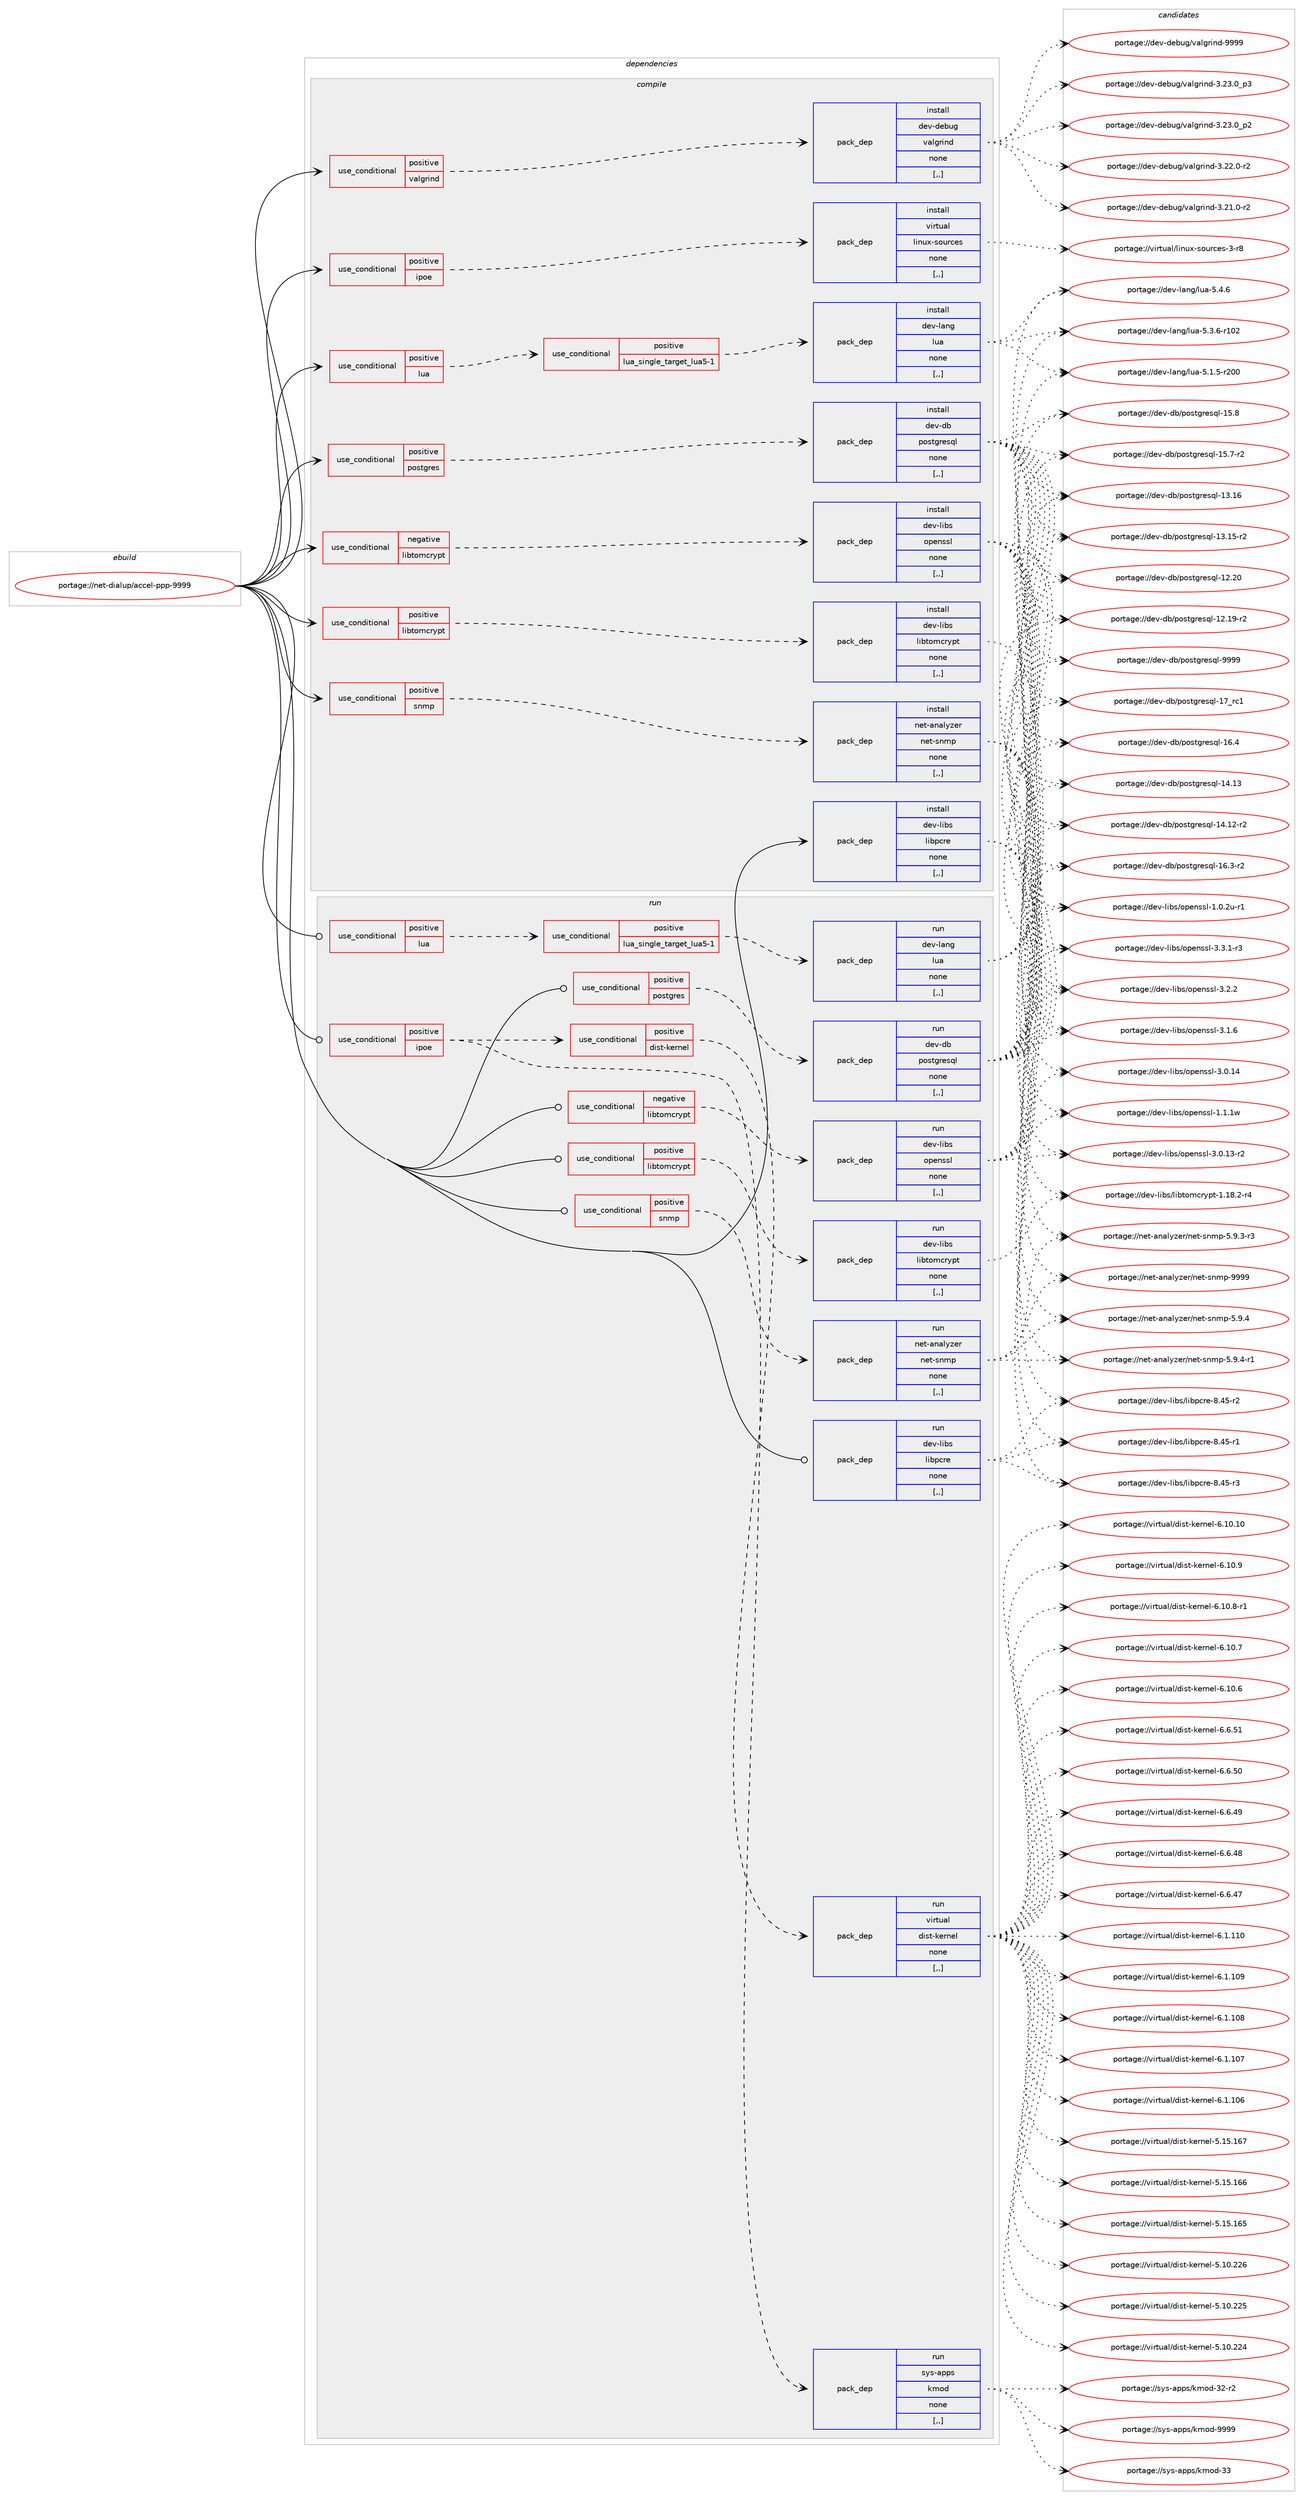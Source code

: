 digraph prolog {

# *************
# Graph options
# *************

newrank=true;
concentrate=true;
compound=true;
graph [rankdir=LR,fontname=Helvetica,fontsize=10,ranksep=1.5];#, ranksep=2.5, nodesep=0.2];
edge  [arrowhead=vee];
node  [fontname=Helvetica,fontsize=10];

# **********
# The ebuild
# **********

subgraph cluster_leftcol {
color=gray;
label=<<i>ebuild</i>>;
id [label="portage://net-dialup/accel-ppp-9999", color=red, width=4, href="../net-dialup/accel-ppp-9999.svg"];
}

# ****************
# The dependencies
# ****************

subgraph cluster_midcol {
color=gray;
label=<<i>dependencies</i>>;
subgraph cluster_compile {
fillcolor="#eeeeee";
style=filled;
label=<<i>compile</i>>;
subgraph cond223479 {
dependency856311 [label=<<TABLE BORDER="0" CELLBORDER="1" CELLSPACING="0" CELLPADDING="4"><TR><TD ROWSPAN="3" CELLPADDING="10">use_conditional</TD></TR><TR><TD>negative</TD></TR><TR><TD>libtomcrypt</TD></TR></TABLE>>, shape=none, color=red];
subgraph pack626476 {
dependency856312 [label=<<TABLE BORDER="0" CELLBORDER="1" CELLSPACING="0" CELLPADDING="4" WIDTH="220"><TR><TD ROWSPAN="6" CELLPADDING="30">pack_dep</TD></TR><TR><TD WIDTH="110">install</TD></TR><TR><TD>dev-libs</TD></TR><TR><TD>openssl</TD></TR><TR><TD>none</TD></TR><TR><TD>[,,]</TD></TR></TABLE>>, shape=none, color=blue];
}
dependency856311:e -> dependency856312:w [weight=20,style="dashed",arrowhead="vee"];
}
id:e -> dependency856311:w [weight=20,style="solid",arrowhead="vee"];
subgraph cond223480 {
dependency856313 [label=<<TABLE BORDER="0" CELLBORDER="1" CELLSPACING="0" CELLPADDING="4"><TR><TD ROWSPAN="3" CELLPADDING="10">use_conditional</TD></TR><TR><TD>positive</TD></TR><TR><TD>ipoe</TD></TR></TABLE>>, shape=none, color=red];
subgraph pack626477 {
dependency856314 [label=<<TABLE BORDER="0" CELLBORDER="1" CELLSPACING="0" CELLPADDING="4" WIDTH="220"><TR><TD ROWSPAN="6" CELLPADDING="30">pack_dep</TD></TR><TR><TD WIDTH="110">install</TD></TR><TR><TD>virtual</TD></TR><TR><TD>linux-sources</TD></TR><TR><TD>none</TD></TR><TR><TD>[,,]</TD></TR></TABLE>>, shape=none, color=blue];
}
dependency856313:e -> dependency856314:w [weight=20,style="dashed",arrowhead="vee"];
}
id:e -> dependency856313:w [weight=20,style="solid",arrowhead="vee"];
subgraph cond223481 {
dependency856315 [label=<<TABLE BORDER="0" CELLBORDER="1" CELLSPACING="0" CELLPADDING="4"><TR><TD ROWSPAN="3" CELLPADDING="10">use_conditional</TD></TR><TR><TD>positive</TD></TR><TR><TD>libtomcrypt</TD></TR></TABLE>>, shape=none, color=red];
subgraph pack626478 {
dependency856316 [label=<<TABLE BORDER="0" CELLBORDER="1" CELLSPACING="0" CELLPADDING="4" WIDTH="220"><TR><TD ROWSPAN="6" CELLPADDING="30">pack_dep</TD></TR><TR><TD WIDTH="110">install</TD></TR><TR><TD>dev-libs</TD></TR><TR><TD>libtomcrypt</TD></TR><TR><TD>none</TD></TR><TR><TD>[,,]</TD></TR></TABLE>>, shape=none, color=blue];
}
dependency856315:e -> dependency856316:w [weight=20,style="dashed",arrowhead="vee"];
}
id:e -> dependency856315:w [weight=20,style="solid",arrowhead="vee"];
subgraph cond223482 {
dependency856317 [label=<<TABLE BORDER="0" CELLBORDER="1" CELLSPACING="0" CELLPADDING="4"><TR><TD ROWSPAN="3" CELLPADDING="10">use_conditional</TD></TR><TR><TD>positive</TD></TR><TR><TD>lua</TD></TR></TABLE>>, shape=none, color=red];
subgraph cond223483 {
dependency856318 [label=<<TABLE BORDER="0" CELLBORDER="1" CELLSPACING="0" CELLPADDING="4"><TR><TD ROWSPAN="3" CELLPADDING="10">use_conditional</TD></TR><TR><TD>positive</TD></TR><TR><TD>lua_single_target_lua5-1</TD></TR></TABLE>>, shape=none, color=red];
subgraph pack626479 {
dependency856319 [label=<<TABLE BORDER="0" CELLBORDER="1" CELLSPACING="0" CELLPADDING="4" WIDTH="220"><TR><TD ROWSPAN="6" CELLPADDING="30">pack_dep</TD></TR><TR><TD WIDTH="110">install</TD></TR><TR><TD>dev-lang</TD></TR><TR><TD>lua</TD></TR><TR><TD>none</TD></TR><TR><TD>[,,]</TD></TR></TABLE>>, shape=none, color=blue];
}
dependency856318:e -> dependency856319:w [weight=20,style="dashed",arrowhead="vee"];
}
dependency856317:e -> dependency856318:w [weight=20,style="dashed",arrowhead="vee"];
}
id:e -> dependency856317:w [weight=20,style="solid",arrowhead="vee"];
subgraph cond223484 {
dependency856320 [label=<<TABLE BORDER="0" CELLBORDER="1" CELLSPACING="0" CELLPADDING="4"><TR><TD ROWSPAN="3" CELLPADDING="10">use_conditional</TD></TR><TR><TD>positive</TD></TR><TR><TD>postgres</TD></TR></TABLE>>, shape=none, color=red];
subgraph pack626480 {
dependency856321 [label=<<TABLE BORDER="0" CELLBORDER="1" CELLSPACING="0" CELLPADDING="4" WIDTH="220"><TR><TD ROWSPAN="6" CELLPADDING="30">pack_dep</TD></TR><TR><TD WIDTH="110">install</TD></TR><TR><TD>dev-db</TD></TR><TR><TD>postgresql</TD></TR><TR><TD>none</TD></TR><TR><TD>[,,]</TD></TR></TABLE>>, shape=none, color=blue];
}
dependency856320:e -> dependency856321:w [weight=20,style="dashed",arrowhead="vee"];
}
id:e -> dependency856320:w [weight=20,style="solid",arrowhead="vee"];
subgraph cond223485 {
dependency856322 [label=<<TABLE BORDER="0" CELLBORDER="1" CELLSPACING="0" CELLPADDING="4"><TR><TD ROWSPAN="3" CELLPADDING="10">use_conditional</TD></TR><TR><TD>positive</TD></TR><TR><TD>snmp</TD></TR></TABLE>>, shape=none, color=red];
subgraph pack626481 {
dependency856323 [label=<<TABLE BORDER="0" CELLBORDER="1" CELLSPACING="0" CELLPADDING="4" WIDTH="220"><TR><TD ROWSPAN="6" CELLPADDING="30">pack_dep</TD></TR><TR><TD WIDTH="110">install</TD></TR><TR><TD>net-analyzer</TD></TR><TR><TD>net-snmp</TD></TR><TR><TD>none</TD></TR><TR><TD>[,,]</TD></TR></TABLE>>, shape=none, color=blue];
}
dependency856322:e -> dependency856323:w [weight=20,style="dashed",arrowhead="vee"];
}
id:e -> dependency856322:w [weight=20,style="solid",arrowhead="vee"];
subgraph cond223486 {
dependency856324 [label=<<TABLE BORDER="0" CELLBORDER="1" CELLSPACING="0" CELLPADDING="4"><TR><TD ROWSPAN="3" CELLPADDING="10">use_conditional</TD></TR><TR><TD>positive</TD></TR><TR><TD>valgrind</TD></TR></TABLE>>, shape=none, color=red];
subgraph pack626482 {
dependency856325 [label=<<TABLE BORDER="0" CELLBORDER="1" CELLSPACING="0" CELLPADDING="4" WIDTH="220"><TR><TD ROWSPAN="6" CELLPADDING="30">pack_dep</TD></TR><TR><TD WIDTH="110">install</TD></TR><TR><TD>dev-debug</TD></TR><TR><TD>valgrind</TD></TR><TR><TD>none</TD></TR><TR><TD>[,,]</TD></TR></TABLE>>, shape=none, color=blue];
}
dependency856324:e -> dependency856325:w [weight=20,style="dashed",arrowhead="vee"];
}
id:e -> dependency856324:w [weight=20,style="solid",arrowhead="vee"];
subgraph pack626483 {
dependency856326 [label=<<TABLE BORDER="0" CELLBORDER="1" CELLSPACING="0" CELLPADDING="4" WIDTH="220"><TR><TD ROWSPAN="6" CELLPADDING="30">pack_dep</TD></TR><TR><TD WIDTH="110">install</TD></TR><TR><TD>dev-libs</TD></TR><TR><TD>libpcre</TD></TR><TR><TD>none</TD></TR><TR><TD>[,,]</TD></TR></TABLE>>, shape=none, color=blue];
}
id:e -> dependency856326:w [weight=20,style="solid",arrowhead="vee"];
}
subgraph cluster_compileandrun {
fillcolor="#eeeeee";
style=filled;
label=<<i>compile and run</i>>;
}
subgraph cluster_run {
fillcolor="#eeeeee";
style=filled;
label=<<i>run</i>>;
subgraph cond223487 {
dependency856327 [label=<<TABLE BORDER="0" CELLBORDER="1" CELLSPACING="0" CELLPADDING="4"><TR><TD ROWSPAN="3" CELLPADDING="10">use_conditional</TD></TR><TR><TD>negative</TD></TR><TR><TD>libtomcrypt</TD></TR></TABLE>>, shape=none, color=red];
subgraph pack626484 {
dependency856328 [label=<<TABLE BORDER="0" CELLBORDER="1" CELLSPACING="0" CELLPADDING="4" WIDTH="220"><TR><TD ROWSPAN="6" CELLPADDING="30">pack_dep</TD></TR><TR><TD WIDTH="110">run</TD></TR><TR><TD>dev-libs</TD></TR><TR><TD>openssl</TD></TR><TR><TD>none</TD></TR><TR><TD>[,,]</TD></TR></TABLE>>, shape=none, color=blue];
}
dependency856327:e -> dependency856328:w [weight=20,style="dashed",arrowhead="vee"];
}
id:e -> dependency856327:w [weight=20,style="solid",arrowhead="odot"];
subgraph cond223488 {
dependency856329 [label=<<TABLE BORDER="0" CELLBORDER="1" CELLSPACING="0" CELLPADDING="4"><TR><TD ROWSPAN="3" CELLPADDING="10">use_conditional</TD></TR><TR><TD>positive</TD></TR><TR><TD>ipoe</TD></TR></TABLE>>, shape=none, color=red];
subgraph pack626485 {
dependency856330 [label=<<TABLE BORDER="0" CELLBORDER="1" CELLSPACING="0" CELLPADDING="4" WIDTH="220"><TR><TD ROWSPAN="6" CELLPADDING="30">pack_dep</TD></TR><TR><TD WIDTH="110">run</TD></TR><TR><TD>sys-apps</TD></TR><TR><TD>kmod</TD></TR><TR><TD>none</TD></TR><TR><TD>[,,]</TD></TR></TABLE>>, shape=none, color=blue];
}
dependency856329:e -> dependency856330:w [weight=20,style="dashed",arrowhead="vee"];
subgraph cond223489 {
dependency856331 [label=<<TABLE BORDER="0" CELLBORDER="1" CELLSPACING="0" CELLPADDING="4"><TR><TD ROWSPAN="3" CELLPADDING="10">use_conditional</TD></TR><TR><TD>positive</TD></TR><TR><TD>dist-kernel</TD></TR></TABLE>>, shape=none, color=red];
subgraph pack626486 {
dependency856332 [label=<<TABLE BORDER="0" CELLBORDER="1" CELLSPACING="0" CELLPADDING="4" WIDTH="220"><TR><TD ROWSPAN="6" CELLPADDING="30">pack_dep</TD></TR><TR><TD WIDTH="110">run</TD></TR><TR><TD>virtual</TD></TR><TR><TD>dist-kernel</TD></TR><TR><TD>none</TD></TR><TR><TD>[,,]</TD></TR></TABLE>>, shape=none, color=blue];
}
dependency856331:e -> dependency856332:w [weight=20,style="dashed",arrowhead="vee"];
}
dependency856329:e -> dependency856331:w [weight=20,style="dashed",arrowhead="vee"];
}
id:e -> dependency856329:w [weight=20,style="solid",arrowhead="odot"];
subgraph cond223490 {
dependency856333 [label=<<TABLE BORDER="0" CELLBORDER="1" CELLSPACING="0" CELLPADDING="4"><TR><TD ROWSPAN="3" CELLPADDING="10">use_conditional</TD></TR><TR><TD>positive</TD></TR><TR><TD>libtomcrypt</TD></TR></TABLE>>, shape=none, color=red];
subgraph pack626487 {
dependency856334 [label=<<TABLE BORDER="0" CELLBORDER="1" CELLSPACING="0" CELLPADDING="4" WIDTH="220"><TR><TD ROWSPAN="6" CELLPADDING="30">pack_dep</TD></TR><TR><TD WIDTH="110">run</TD></TR><TR><TD>dev-libs</TD></TR><TR><TD>libtomcrypt</TD></TR><TR><TD>none</TD></TR><TR><TD>[,,]</TD></TR></TABLE>>, shape=none, color=blue];
}
dependency856333:e -> dependency856334:w [weight=20,style="dashed",arrowhead="vee"];
}
id:e -> dependency856333:w [weight=20,style="solid",arrowhead="odot"];
subgraph cond223491 {
dependency856335 [label=<<TABLE BORDER="0" CELLBORDER="1" CELLSPACING="0" CELLPADDING="4"><TR><TD ROWSPAN="3" CELLPADDING="10">use_conditional</TD></TR><TR><TD>positive</TD></TR><TR><TD>lua</TD></TR></TABLE>>, shape=none, color=red];
subgraph cond223492 {
dependency856336 [label=<<TABLE BORDER="0" CELLBORDER="1" CELLSPACING="0" CELLPADDING="4"><TR><TD ROWSPAN="3" CELLPADDING="10">use_conditional</TD></TR><TR><TD>positive</TD></TR><TR><TD>lua_single_target_lua5-1</TD></TR></TABLE>>, shape=none, color=red];
subgraph pack626488 {
dependency856337 [label=<<TABLE BORDER="0" CELLBORDER="1" CELLSPACING="0" CELLPADDING="4" WIDTH="220"><TR><TD ROWSPAN="6" CELLPADDING="30">pack_dep</TD></TR><TR><TD WIDTH="110">run</TD></TR><TR><TD>dev-lang</TD></TR><TR><TD>lua</TD></TR><TR><TD>none</TD></TR><TR><TD>[,,]</TD></TR></TABLE>>, shape=none, color=blue];
}
dependency856336:e -> dependency856337:w [weight=20,style="dashed",arrowhead="vee"];
}
dependency856335:e -> dependency856336:w [weight=20,style="dashed",arrowhead="vee"];
}
id:e -> dependency856335:w [weight=20,style="solid",arrowhead="odot"];
subgraph cond223493 {
dependency856338 [label=<<TABLE BORDER="0" CELLBORDER="1" CELLSPACING="0" CELLPADDING="4"><TR><TD ROWSPAN="3" CELLPADDING="10">use_conditional</TD></TR><TR><TD>positive</TD></TR><TR><TD>postgres</TD></TR></TABLE>>, shape=none, color=red];
subgraph pack626489 {
dependency856339 [label=<<TABLE BORDER="0" CELLBORDER="1" CELLSPACING="0" CELLPADDING="4" WIDTH="220"><TR><TD ROWSPAN="6" CELLPADDING="30">pack_dep</TD></TR><TR><TD WIDTH="110">run</TD></TR><TR><TD>dev-db</TD></TR><TR><TD>postgresql</TD></TR><TR><TD>none</TD></TR><TR><TD>[,,]</TD></TR></TABLE>>, shape=none, color=blue];
}
dependency856338:e -> dependency856339:w [weight=20,style="dashed",arrowhead="vee"];
}
id:e -> dependency856338:w [weight=20,style="solid",arrowhead="odot"];
subgraph cond223494 {
dependency856340 [label=<<TABLE BORDER="0" CELLBORDER="1" CELLSPACING="0" CELLPADDING="4"><TR><TD ROWSPAN="3" CELLPADDING="10">use_conditional</TD></TR><TR><TD>positive</TD></TR><TR><TD>snmp</TD></TR></TABLE>>, shape=none, color=red];
subgraph pack626490 {
dependency856341 [label=<<TABLE BORDER="0" CELLBORDER="1" CELLSPACING="0" CELLPADDING="4" WIDTH="220"><TR><TD ROWSPAN="6" CELLPADDING="30">pack_dep</TD></TR><TR><TD WIDTH="110">run</TD></TR><TR><TD>net-analyzer</TD></TR><TR><TD>net-snmp</TD></TR><TR><TD>none</TD></TR><TR><TD>[,,]</TD></TR></TABLE>>, shape=none, color=blue];
}
dependency856340:e -> dependency856341:w [weight=20,style="dashed",arrowhead="vee"];
}
id:e -> dependency856340:w [weight=20,style="solid",arrowhead="odot"];
subgraph pack626491 {
dependency856342 [label=<<TABLE BORDER="0" CELLBORDER="1" CELLSPACING="0" CELLPADDING="4" WIDTH="220"><TR><TD ROWSPAN="6" CELLPADDING="30">pack_dep</TD></TR><TR><TD WIDTH="110">run</TD></TR><TR><TD>dev-libs</TD></TR><TR><TD>libpcre</TD></TR><TR><TD>none</TD></TR><TR><TD>[,,]</TD></TR></TABLE>>, shape=none, color=blue];
}
id:e -> dependency856342:w [weight=20,style="solid",arrowhead="odot"];
}
}

# **************
# The candidates
# **************

subgraph cluster_choices {
rank=same;
color=gray;
label=<<i>candidates</i>>;

subgraph choice626476 {
color=black;
nodesep=1;
choice1001011184510810598115471111121011101151151084551465146494511451 [label="portage://dev-libs/openssl-3.3.1-r3", color=red, width=4,href="../dev-libs/openssl-3.3.1-r3.svg"];
choice100101118451081059811547111112101110115115108455146504650 [label="portage://dev-libs/openssl-3.2.2", color=red, width=4,href="../dev-libs/openssl-3.2.2.svg"];
choice100101118451081059811547111112101110115115108455146494654 [label="portage://dev-libs/openssl-3.1.6", color=red, width=4,href="../dev-libs/openssl-3.1.6.svg"];
choice10010111845108105981154711111210111011511510845514648464952 [label="portage://dev-libs/openssl-3.0.14", color=red, width=4,href="../dev-libs/openssl-3.0.14.svg"];
choice100101118451081059811547111112101110115115108455146484649514511450 [label="portage://dev-libs/openssl-3.0.13-r2", color=red, width=4,href="../dev-libs/openssl-3.0.13-r2.svg"];
choice100101118451081059811547111112101110115115108454946494649119 [label="portage://dev-libs/openssl-1.1.1w", color=red, width=4,href="../dev-libs/openssl-1.1.1w.svg"];
choice1001011184510810598115471111121011101151151084549464846501174511449 [label="portage://dev-libs/openssl-1.0.2u-r1", color=red, width=4,href="../dev-libs/openssl-1.0.2u-r1.svg"];
dependency856312:e -> choice1001011184510810598115471111121011101151151084551465146494511451:w [style=dotted,weight="100"];
dependency856312:e -> choice100101118451081059811547111112101110115115108455146504650:w [style=dotted,weight="100"];
dependency856312:e -> choice100101118451081059811547111112101110115115108455146494654:w [style=dotted,weight="100"];
dependency856312:e -> choice10010111845108105981154711111210111011511510845514648464952:w [style=dotted,weight="100"];
dependency856312:e -> choice100101118451081059811547111112101110115115108455146484649514511450:w [style=dotted,weight="100"];
dependency856312:e -> choice100101118451081059811547111112101110115115108454946494649119:w [style=dotted,weight="100"];
dependency856312:e -> choice1001011184510810598115471111121011101151151084549464846501174511449:w [style=dotted,weight="100"];
}
subgraph choice626477 {
color=black;
nodesep=1;
choice1181051141161179710847108105110117120451151111171149910111545514511456 [label="portage://virtual/linux-sources-3-r8", color=red, width=4,href="../virtual/linux-sources-3-r8.svg"];
dependency856314:e -> choice1181051141161179710847108105110117120451151111171149910111545514511456:w [style=dotted,weight="100"];
}
subgraph choice626478 {
color=black;
nodesep=1;
choice1001011184510810598115471081059811611110999114121112116454946495646504511452 [label="portage://dev-libs/libtomcrypt-1.18.2-r4", color=red, width=4,href="../dev-libs/libtomcrypt-1.18.2-r4.svg"];
dependency856316:e -> choice1001011184510810598115471081059811611110999114121112116454946495646504511452:w [style=dotted,weight="100"];
}
subgraph choice626479 {
color=black;
nodesep=1;
choice10010111845108971101034710811797455346524654 [label="portage://dev-lang/lua-5.4.6", color=red, width=4,href="../dev-lang/lua-5.4.6.svg"];
choice1001011184510897110103471081179745534651465445114494850 [label="portage://dev-lang/lua-5.3.6-r102", color=red, width=4,href="../dev-lang/lua-5.3.6-r102.svg"];
choice1001011184510897110103471081179745534649465345114504848 [label="portage://dev-lang/lua-5.1.5-r200", color=red, width=4,href="../dev-lang/lua-5.1.5-r200.svg"];
dependency856319:e -> choice10010111845108971101034710811797455346524654:w [style=dotted,weight="100"];
dependency856319:e -> choice1001011184510897110103471081179745534651465445114494850:w [style=dotted,weight="100"];
dependency856319:e -> choice1001011184510897110103471081179745534649465345114504848:w [style=dotted,weight="100"];
}
subgraph choice626480 {
color=black;
nodesep=1;
choice1001011184510098471121111151161031141011151131084557575757 [label="portage://dev-db/postgresql-9999", color=red, width=4,href="../dev-db/postgresql-9999.svg"];
choice100101118451009847112111115116103114101115113108454955951149949 [label="portage://dev-db/postgresql-17_rc1", color=red, width=4,href="../dev-db/postgresql-17_rc1.svg"];
choice1001011184510098471121111151161031141011151131084549544652 [label="portage://dev-db/postgresql-16.4", color=red, width=4,href="../dev-db/postgresql-16.4.svg"];
choice10010111845100984711211111511610311410111511310845495446514511450 [label="portage://dev-db/postgresql-16.3-r2", color=red, width=4,href="../dev-db/postgresql-16.3-r2.svg"];
choice1001011184510098471121111151161031141011151131084549534656 [label="portage://dev-db/postgresql-15.8", color=red, width=4,href="../dev-db/postgresql-15.8.svg"];
choice10010111845100984711211111511610311410111511310845495346554511450 [label="portage://dev-db/postgresql-15.7-r2", color=red, width=4,href="../dev-db/postgresql-15.7-r2.svg"];
choice100101118451009847112111115116103114101115113108454952464951 [label="portage://dev-db/postgresql-14.13", color=red, width=4,href="../dev-db/postgresql-14.13.svg"];
choice1001011184510098471121111151161031141011151131084549524649504511450 [label="portage://dev-db/postgresql-14.12-r2", color=red, width=4,href="../dev-db/postgresql-14.12-r2.svg"];
choice100101118451009847112111115116103114101115113108454951464954 [label="portage://dev-db/postgresql-13.16", color=red, width=4,href="../dev-db/postgresql-13.16.svg"];
choice1001011184510098471121111151161031141011151131084549514649534511450 [label="portage://dev-db/postgresql-13.15-r2", color=red, width=4,href="../dev-db/postgresql-13.15-r2.svg"];
choice100101118451009847112111115116103114101115113108454950465048 [label="portage://dev-db/postgresql-12.20", color=red, width=4,href="../dev-db/postgresql-12.20.svg"];
choice1001011184510098471121111151161031141011151131084549504649574511450 [label="portage://dev-db/postgresql-12.19-r2", color=red, width=4,href="../dev-db/postgresql-12.19-r2.svg"];
dependency856321:e -> choice1001011184510098471121111151161031141011151131084557575757:w [style=dotted,weight="100"];
dependency856321:e -> choice100101118451009847112111115116103114101115113108454955951149949:w [style=dotted,weight="100"];
dependency856321:e -> choice1001011184510098471121111151161031141011151131084549544652:w [style=dotted,weight="100"];
dependency856321:e -> choice10010111845100984711211111511610311410111511310845495446514511450:w [style=dotted,weight="100"];
dependency856321:e -> choice1001011184510098471121111151161031141011151131084549534656:w [style=dotted,weight="100"];
dependency856321:e -> choice10010111845100984711211111511610311410111511310845495346554511450:w [style=dotted,weight="100"];
dependency856321:e -> choice100101118451009847112111115116103114101115113108454952464951:w [style=dotted,weight="100"];
dependency856321:e -> choice1001011184510098471121111151161031141011151131084549524649504511450:w [style=dotted,weight="100"];
dependency856321:e -> choice100101118451009847112111115116103114101115113108454951464954:w [style=dotted,weight="100"];
dependency856321:e -> choice1001011184510098471121111151161031141011151131084549514649534511450:w [style=dotted,weight="100"];
dependency856321:e -> choice100101118451009847112111115116103114101115113108454950465048:w [style=dotted,weight="100"];
dependency856321:e -> choice1001011184510098471121111151161031141011151131084549504649574511450:w [style=dotted,weight="100"];
}
subgraph choice626481 {
color=black;
nodesep=1;
choice11010111645971109710812112210111447110101116451151101091124557575757 [label="portage://net-analyzer/net-snmp-9999", color=red, width=4,href="../net-analyzer/net-snmp-9999.svg"];
choice11010111645971109710812112210111447110101116451151101091124553465746524511449 [label="portage://net-analyzer/net-snmp-5.9.4-r1", color=red, width=4,href="../net-analyzer/net-snmp-5.9.4-r1.svg"];
choice1101011164597110971081211221011144711010111645115110109112455346574652 [label="portage://net-analyzer/net-snmp-5.9.4", color=red, width=4,href="../net-analyzer/net-snmp-5.9.4.svg"];
choice11010111645971109710812112210111447110101116451151101091124553465746514511451 [label="portage://net-analyzer/net-snmp-5.9.3-r3", color=red, width=4,href="../net-analyzer/net-snmp-5.9.3-r3.svg"];
dependency856323:e -> choice11010111645971109710812112210111447110101116451151101091124557575757:w [style=dotted,weight="100"];
dependency856323:e -> choice11010111645971109710812112210111447110101116451151101091124553465746524511449:w [style=dotted,weight="100"];
dependency856323:e -> choice1101011164597110971081211221011144711010111645115110109112455346574652:w [style=dotted,weight="100"];
dependency856323:e -> choice11010111645971109710812112210111447110101116451151101091124553465746514511451:w [style=dotted,weight="100"];
}
subgraph choice626482 {
color=black;
nodesep=1;
choice100101118451001019811710347118971081031141051101004557575757 [label="portage://dev-debug/valgrind-9999", color=red, width=4,href="../dev-debug/valgrind-9999.svg"];
choice10010111845100101981171034711897108103114105110100455146505146489511251 [label="portage://dev-debug/valgrind-3.23.0_p3", color=red, width=4,href="../dev-debug/valgrind-3.23.0_p3.svg"];
choice10010111845100101981171034711897108103114105110100455146505146489511250 [label="portage://dev-debug/valgrind-3.23.0_p2", color=red, width=4,href="../dev-debug/valgrind-3.23.0_p2.svg"];
choice10010111845100101981171034711897108103114105110100455146505046484511450 [label="portage://dev-debug/valgrind-3.22.0-r2", color=red, width=4,href="../dev-debug/valgrind-3.22.0-r2.svg"];
choice10010111845100101981171034711897108103114105110100455146504946484511450 [label="portage://dev-debug/valgrind-3.21.0-r2", color=red, width=4,href="../dev-debug/valgrind-3.21.0-r2.svg"];
dependency856325:e -> choice100101118451001019811710347118971081031141051101004557575757:w [style=dotted,weight="100"];
dependency856325:e -> choice10010111845100101981171034711897108103114105110100455146505146489511251:w [style=dotted,weight="100"];
dependency856325:e -> choice10010111845100101981171034711897108103114105110100455146505146489511250:w [style=dotted,weight="100"];
dependency856325:e -> choice10010111845100101981171034711897108103114105110100455146505046484511450:w [style=dotted,weight="100"];
dependency856325:e -> choice10010111845100101981171034711897108103114105110100455146504946484511450:w [style=dotted,weight="100"];
}
subgraph choice626483 {
color=black;
nodesep=1;
choice100101118451081059811547108105981129911410145564652534511451 [label="portage://dev-libs/libpcre-8.45-r3", color=red, width=4,href="../dev-libs/libpcre-8.45-r3.svg"];
choice100101118451081059811547108105981129911410145564652534511450 [label="portage://dev-libs/libpcre-8.45-r2", color=red, width=4,href="../dev-libs/libpcre-8.45-r2.svg"];
choice100101118451081059811547108105981129911410145564652534511449 [label="portage://dev-libs/libpcre-8.45-r1", color=red, width=4,href="../dev-libs/libpcre-8.45-r1.svg"];
dependency856326:e -> choice100101118451081059811547108105981129911410145564652534511451:w [style=dotted,weight="100"];
dependency856326:e -> choice100101118451081059811547108105981129911410145564652534511450:w [style=dotted,weight="100"];
dependency856326:e -> choice100101118451081059811547108105981129911410145564652534511449:w [style=dotted,weight="100"];
}
subgraph choice626484 {
color=black;
nodesep=1;
choice1001011184510810598115471111121011101151151084551465146494511451 [label="portage://dev-libs/openssl-3.3.1-r3", color=red, width=4,href="../dev-libs/openssl-3.3.1-r3.svg"];
choice100101118451081059811547111112101110115115108455146504650 [label="portage://dev-libs/openssl-3.2.2", color=red, width=4,href="../dev-libs/openssl-3.2.2.svg"];
choice100101118451081059811547111112101110115115108455146494654 [label="portage://dev-libs/openssl-3.1.6", color=red, width=4,href="../dev-libs/openssl-3.1.6.svg"];
choice10010111845108105981154711111210111011511510845514648464952 [label="portage://dev-libs/openssl-3.0.14", color=red, width=4,href="../dev-libs/openssl-3.0.14.svg"];
choice100101118451081059811547111112101110115115108455146484649514511450 [label="portage://dev-libs/openssl-3.0.13-r2", color=red, width=4,href="../dev-libs/openssl-3.0.13-r2.svg"];
choice100101118451081059811547111112101110115115108454946494649119 [label="portage://dev-libs/openssl-1.1.1w", color=red, width=4,href="../dev-libs/openssl-1.1.1w.svg"];
choice1001011184510810598115471111121011101151151084549464846501174511449 [label="portage://dev-libs/openssl-1.0.2u-r1", color=red, width=4,href="../dev-libs/openssl-1.0.2u-r1.svg"];
dependency856328:e -> choice1001011184510810598115471111121011101151151084551465146494511451:w [style=dotted,weight="100"];
dependency856328:e -> choice100101118451081059811547111112101110115115108455146504650:w [style=dotted,weight="100"];
dependency856328:e -> choice100101118451081059811547111112101110115115108455146494654:w [style=dotted,weight="100"];
dependency856328:e -> choice10010111845108105981154711111210111011511510845514648464952:w [style=dotted,weight="100"];
dependency856328:e -> choice100101118451081059811547111112101110115115108455146484649514511450:w [style=dotted,weight="100"];
dependency856328:e -> choice100101118451081059811547111112101110115115108454946494649119:w [style=dotted,weight="100"];
dependency856328:e -> choice1001011184510810598115471111121011101151151084549464846501174511449:w [style=dotted,weight="100"];
}
subgraph choice626485 {
color=black;
nodesep=1;
choice1151211154597112112115471071091111004557575757 [label="portage://sys-apps/kmod-9999", color=red, width=4,href="../sys-apps/kmod-9999.svg"];
choice115121115459711211211547107109111100455151 [label="portage://sys-apps/kmod-33", color=red, width=4,href="../sys-apps/kmod-33.svg"];
choice1151211154597112112115471071091111004551504511450 [label="portage://sys-apps/kmod-32-r2", color=red, width=4,href="../sys-apps/kmod-32-r2.svg"];
dependency856330:e -> choice1151211154597112112115471071091111004557575757:w [style=dotted,weight="100"];
dependency856330:e -> choice115121115459711211211547107109111100455151:w [style=dotted,weight="100"];
dependency856330:e -> choice1151211154597112112115471071091111004551504511450:w [style=dotted,weight="100"];
}
subgraph choice626486 {
color=black;
nodesep=1;
choice1181051141161179710847100105115116451071011141101011084554464948464948 [label="portage://virtual/dist-kernel-6.10.10", color=red, width=4,href="../virtual/dist-kernel-6.10.10.svg"];
choice11810511411611797108471001051151164510710111411010110845544649484657 [label="portage://virtual/dist-kernel-6.10.9", color=red, width=4,href="../virtual/dist-kernel-6.10.9.svg"];
choice118105114116117971084710010511511645107101114110101108455446494846564511449 [label="portage://virtual/dist-kernel-6.10.8-r1", color=red, width=4,href="../virtual/dist-kernel-6.10.8-r1.svg"];
choice11810511411611797108471001051151164510710111411010110845544649484655 [label="portage://virtual/dist-kernel-6.10.7", color=red, width=4,href="../virtual/dist-kernel-6.10.7.svg"];
choice11810511411611797108471001051151164510710111411010110845544649484654 [label="portage://virtual/dist-kernel-6.10.6", color=red, width=4,href="../virtual/dist-kernel-6.10.6.svg"];
choice11810511411611797108471001051151164510710111411010110845544654465349 [label="portage://virtual/dist-kernel-6.6.51", color=red, width=4,href="../virtual/dist-kernel-6.6.51.svg"];
choice11810511411611797108471001051151164510710111411010110845544654465348 [label="portage://virtual/dist-kernel-6.6.50", color=red, width=4,href="../virtual/dist-kernel-6.6.50.svg"];
choice11810511411611797108471001051151164510710111411010110845544654465257 [label="portage://virtual/dist-kernel-6.6.49", color=red, width=4,href="../virtual/dist-kernel-6.6.49.svg"];
choice11810511411611797108471001051151164510710111411010110845544654465256 [label="portage://virtual/dist-kernel-6.6.48", color=red, width=4,href="../virtual/dist-kernel-6.6.48.svg"];
choice11810511411611797108471001051151164510710111411010110845544654465255 [label="portage://virtual/dist-kernel-6.6.47", color=red, width=4,href="../virtual/dist-kernel-6.6.47.svg"];
choice1181051141161179710847100105115116451071011141101011084554464946494948 [label="portage://virtual/dist-kernel-6.1.110", color=red, width=4,href="../virtual/dist-kernel-6.1.110.svg"];
choice1181051141161179710847100105115116451071011141101011084554464946494857 [label="portage://virtual/dist-kernel-6.1.109", color=red, width=4,href="../virtual/dist-kernel-6.1.109.svg"];
choice1181051141161179710847100105115116451071011141101011084554464946494856 [label="portage://virtual/dist-kernel-6.1.108", color=red, width=4,href="../virtual/dist-kernel-6.1.108.svg"];
choice1181051141161179710847100105115116451071011141101011084554464946494855 [label="portage://virtual/dist-kernel-6.1.107", color=red, width=4,href="../virtual/dist-kernel-6.1.107.svg"];
choice1181051141161179710847100105115116451071011141101011084554464946494854 [label="portage://virtual/dist-kernel-6.1.106", color=red, width=4,href="../virtual/dist-kernel-6.1.106.svg"];
choice118105114116117971084710010511511645107101114110101108455346495346495455 [label="portage://virtual/dist-kernel-5.15.167", color=red, width=4,href="../virtual/dist-kernel-5.15.167.svg"];
choice118105114116117971084710010511511645107101114110101108455346495346495454 [label="portage://virtual/dist-kernel-5.15.166", color=red, width=4,href="../virtual/dist-kernel-5.15.166.svg"];
choice118105114116117971084710010511511645107101114110101108455346495346495453 [label="portage://virtual/dist-kernel-5.15.165", color=red, width=4,href="../virtual/dist-kernel-5.15.165.svg"];
choice118105114116117971084710010511511645107101114110101108455346494846505054 [label="portage://virtual/dist-kernel-5.10.226", color=red, width=4,href="../virtual/dist-kernel-5.10.226.svg"];
choice118105114116117971084710010511511645107101114110101108455346494846505053 [label="portage://virtual/dist-kernel-5.10.225", color=red, width=4,href="../virtual/dist-kernel-5.10.225.svg"];
choice118105114116117971084710010511511645107101114110101108455346494846505052 [label="portage://virtual/dist-kernel-5.10.224", color=red, width=4,href="../virtual/dist-kernel-5.10.224.svg"];
dependency856332:e -> choice1181051141161179710847100105115116451071011141101011084554464948464948:w [style=dotted,weight="100"];
dependency856332:e -> choice11810511411611797108471001051151164510710111411010110845544649484657:w [style=dotted,weight="100"];
dependency856332:e -> choice118105114116117971084710010511511645107101114110101108455446494846564511449:w [style=dotted,weight="100"];
dependency856332:e -> choice11810511411611797108471001051151164510710111411010110845544649484655:w [style=dotted,weight="100"];
dependency856332:e -> choice11810511411611797108471001051151164510710111411010110845544649484654:w [style=dotted,weight="100"];
dependency856332:e -> choice11810511411611797108471001051151164510710111411010110845544654465349:w [style=dotted,weight="100"];
dependency856332:e -> choice11810511411611797108471001051151164510710111411010110845544654465348:w [style=dotted,weight="100"];
dependency856332:e -> choice11810511411611797108471001051151164510710111411010110845544654465257:w [style=dotted,weight="100"];
dependency856332:e -> choice11810511411611797108471001051151164510710111411010110845544654465256:w [style=dotted,weight="100"];
dependency856332:e -> choice11810511411611797108471001051151164510710111411010110845544654465255:w [style=dotted,weight="100"];
dependency856332:e -> choice1181051141161179710847100105115116451071011141101011084554464946494948:w [style=dotted,weight="100"];
dependency856332:e -> choice1181051141161179710847100105115116451071011141101011084554464946494857:w [style=dotted,weight="100"];
dependency856332:e -> choice1181051141161179710847100105115116451071011141101011084554464946494856:w [style=dotted,weight="100"];
dependency856332:e -> choice1181051141161179710847100105115116451071011141101011084554464946494855:w [style=dotted,weight="100"];
dependency856332:e -> choice1181051141161179710847100105115116451071011141101011084554464946494854:w [style=dotted,weight="100"];
dependency856332:e -> choice118105114116117971084710010511511645107101114110101108455346495346495455:w [style=dotted,weight="100"];
dependency856332:e -> choice118105114116117971084710010511511645107101114110101108455346495346495454:w [style=dotted,weight="100"];
dependency856332:e -> choice118105114116117971084710010511511645107101114110101108455346495346495453:w [style=dotted,weight="100"];
dependency856332:e -> choice118105114116117971084710010511511645107101114110101108455346494846505054:w [style=dotted,weight="100"];
dependency856332:e -> choice118105114116117971084710010511511645107101114110101108455346494846505053:w [style=dotted,weight="100"];
dependency856332:e -> choice118105114116117971084710010511511645107101114110101108455346494846505052:w [style=dotted,weight="100"];
}
subgraph choice626487 {
color=black;
nodesep=1;
choice1001011184510810598115471081059811611110999114121112116454946495646504511452 [label="portage://dev-libs/libtomcrypt-1.18.2-r4", color=red, width=4,href="../dev-libs/libtomcrypt-1.18.2-r4.svg"];
dependency856334:e -> choice1001011184510810598115471081059811611110999114121112116454946495646504511452:w [style=dotted,weight="100"];
}
subgraph choice626488 {
color=black;
nodesep=1;
choice10010111845108971101034710811797455346524654 [label="portage://dev-lang/lua-5.4.6", color=red, width=4,href="../dev-lang/lua-5.4.6.svg"];
choice1001011184510897110103471081179745534651465445114494850 [label="portage://dev-lang/lua-5.3.6-r102", color=red, width=4,href="../dev-lang/lua-5.3.6-r102.svg"];
choice1001011184510897110103471081179745534649465345114504848 [label="portage://dev-lang/lua-5.1.5-r200", color=red, width=4,href="../dev-lang/lua-5.1.5-r200.svg"];
dependency856337:e -> choice10010111845108971101034710811797455346524654:w [style=dotted,weight="100"];
dependency856337:e -> choice1001011184510897110103471081179745534651465445114494850:w [style=dotted,weight="100"];
dependency856337:e -> choice1001011184510897110103471081179745534649465345114504848:w [style=dotted,weight="100"];
}
subgraph choice626489 {
color=black;
nodesep=1;
choice1001011184510098471121111151161031141011151131084557575757 [label="portage://dev-db/postgresql-9999", color=red, width=4,href="../dev-db/postgresql-9999.svg"];
choice100101118451009847112111115116103114101115113108454955951149949 [label="portage://dev-db/postgresql-17_rc1", color=red, width=4,href="../dev-db/postgresql-17_rc1.svg"];
choice1001011184510098471121111151161031141011151131084549544652 [label="portage://dev-db/postgresql-16.4", color=red, width=4,href="../dev-db/postgresql-16.4.svg"];
choice10010111845100984711211111511610311410111511310845495446514511450 [label="portage://dev-db/postgresql-16.3-r2", color=red, width=4,href="../dev-db/postgresql-16.3-r2.svg"];
choice1001011184510098471121111151161031141011151131084549534656 [label="portage://dev-db/postgresql-15.8", color=red, width=4,href="../dev-db/postgresql-15.8.svg"];
choice10010111845100984711211111511610311410111511310845495346554511450 [label="portage://dev-db/postgresql-15.7-r2", color=red, width=4,href="../dev-db/postgresql-15.7-r2.svg"];
choice100101118451009847112111115116103114101115113108454952464951 [label="portage://dev-db/postgresql-14.13", color=red, width=4,href="../dev-db/postgresql-14.13.svg"];
choice1001011184510098471121111151161031141011151131084549524649504511450 [label="portage://dev-db/postgresql-14.12-r2", color=red, width=4,href="../dev-db/postgresql-14.12-r2.svg"];
choice100101118451009847112111115116103114101115113108454951464954 [label="portage://dev-db/postgresql-13.16", color=red, width=4,href="../dev-db/postgresql-13.16.svg"];
choice1001011184510098471121111151161031141011151131084549514649534511450 [label="portage://dev-db/postgresql-13.15-r2", color=red, width=4,href="../dev-db/postgresql-13.15-r2.svg"];
choice100101118451009847112111115116103114101115113108454950465048 [label="portage://dev-db/postgresql-12.20", color=red, width=4,href="../dev-db/postgresql-12.20.svg"];
choice1001011184510098471121111151161031141011151131084549504649574511450 [label="portage://dev-db/postgresql-12.19-r2", color=red, width=4,href="../dev-db/postgresql-12.19-r2.svg"];
dependency856339:e -> choice1001011184510098471121111151161031141011151131084557575757:w [style=dotted,weight="100"];
dependency856339:e -> choice100101118451009847112111115116103114101115113108454955951149949:w [style=dotted,weight="100"];
dependency856339:e -> choice1001011184510098471121111151161031141011151131084549544652:w [style=dotted,weight="100"];
dependency856339:e -> choice10010111845100984711211111511610311410111511310845495446514511450:w [style=dotted,weight="100"];
dependency856339:e -> choice1001011184510098471121111151161031141011151131084549534656:w [style=dotted,weight="100"];
dependency856339:e -> choice10010111845100984711211111511610311410111511310845495346554511450:w [style=dotted,weight="100"];
dependency856339:e -> choice100101118451009847112111115116103114101115113108454952464951:w [style=dotted,weight="100"];
dependency856339:e -> choice1001011184510098471121111151161031141011151131084549524649504511450:w [style=dotted,weight="100"];
dependency856339:e -> choice100101118451009847112111115116103114101115113108454951464954:w [style=dotted,weight="100"];
dependency856339:e -> choice1001011184510098471121111151161031141011151131084549514649534511450:w [style=dotted,weight="100"];
dependency856339:e -> choice100101118451009847112111115116103114101115113108454950465048:w [style=dotted,weight="100"];
dependency856339:e -> choice1001011184510098471121111151161031141011151131084549504649574511450:w [style=dotted,weight="100"];
}
subgraph choice626490 {
color=black;
nodesep=1;
choice11010111645971109710812112210111447110101116451151101091124557575757 [label="portage://net-analyzer/net-snmp-9999", color=red, width=4,href="../net-analyzer/net-snmp-9999.svg"];
choice11010111645971109710812112210111447110101116451151101091124553465746524511449 [label="portage://net-analyzer/net-snmp-5.9.4-r1", color=red, width=4,href="../net-analyzer/net-snmp-5.9.4-r1.svg"];
choice1101011164597110971081211221011144711010111645115110109112455346574652 [label="portage://net-analyzer/net-snmp-5.9.4", color=red, width=4,href="../net-analyzer/net-snmp-5.9.4.svg"];
choice11010111645971109710812112210111447110101116451151101091124553465746514511451 [label="portage://net-analyzer/net-snmp-5.9.3-r3", color=red, width=4,href="../net-analyzer/net-snmp-5.9.3-r3.svg"];
dependency856341:e -> choice11010111645971109710812112210111447110101116451151101091124557575757:w [style=dotted,weight="100"];
dependency856341:e -> choice11010111645971109710812112210111447110101116451151101091124553465746524511449:w [style=dotted,weight="100"];
dependency856341:e -> choice1101011164597110971081211221011144711010111645115110109112455346574652:w [style=dotted,weight="100"];
dependency856341:e -> choice11010111645971109710812112210111447110101116451151101091124553465746514511451:w [style=dotted,weight="100"];
}
subgraph choice626491 {
color=black;
nodesep=1;
choice100101118451081059811547108105981129911410145564652534511451 [label="portage://dev-libs/libpcre-8.45-r3", color=red, width=4,href="../dev-libs/libpcre-8.45-r3.svg"];
choice100101118451081059811547108105981129911410145564652534511450 [label="portage://dev-libs/libpcre-8.45-r2", color=red, width=4,href="../dev-libs/libpcre-8.45-r2.svg"];
choice100101118451081059811547108105981129911410145564652534511449 [label="portage://dev-libs/libpcre-8.45-r1", color=red, width=4,href="../dev-libs/libpcre-8.45-r1.svg"];
dependency856342:e -> choice100101118451081059811547108105981129911410145564652534511451:w [style=dotted,weight="100"];
dependency856342:e -> choice100101118451081059811547108105981129911410145564652534511450:w [style=dotted,weight="100"];
dependency856342:e -> choice100101118451081059811547108105981129911410145564652534511449:w [style=dotted,weight="100"];
}
}

}
